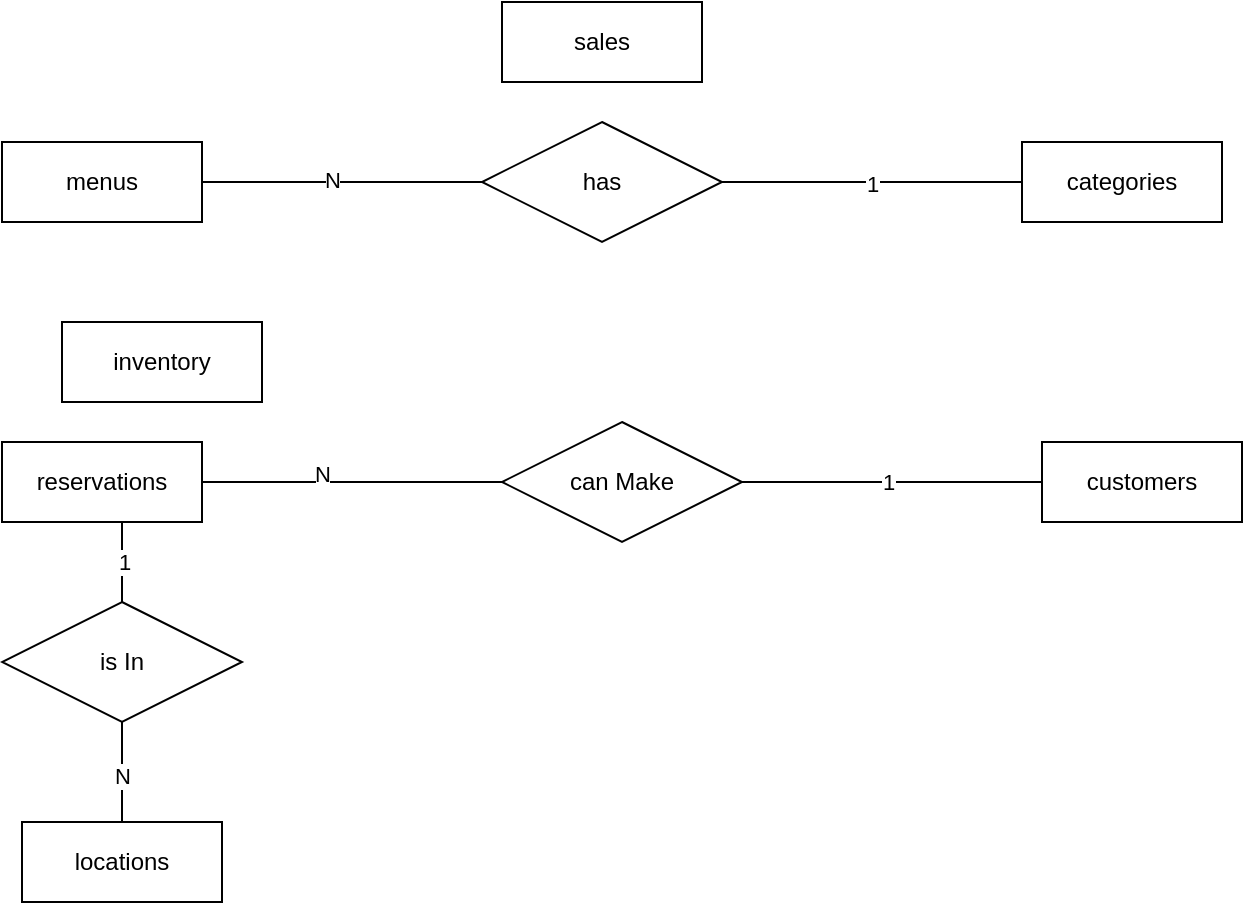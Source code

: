 <mxfile version="26.0.1">
  <diagram id="R2lEEEUBdFMjLlhIrx00" name="Page-1">
    <mxGraphModel dx="880" dy="434" grid="1" gridSize="10" guides="1" tooltips="1" connect="1" arrows="1" fold="1" page="1" pageScale="1" pageWidth="850" pageHeight="1100" math="0" shadow="0" extFonts="Permanent Marker^https://fonts.googleapis.com/css?family=Permanent+Marker">
      <root>
        <mxCell id="0" />
        <mxCell id="1" parent="0" />
        <mxCell id="JfqHCsNGFOt76OtEm6Lz-3" value="customers" style="whiteSpace=wrap;html=1;align=center;" vertex="1" parent="1">
          <mxGeometry x="560" y="290" width="100" height="40" as="geometry" />
        </mxCell>
        <mxCell id="JfqHCsNGFOt76OtEm6Lz-4" value="categories" style="whiteSpace=wrap;html=1;align=center;" vertex="1" parent="1">
          <mxGeometry x="550" y="140" width="100" height="40" as="geometry" />
        </mxCell>
        <mxCell id="JfqHCsNGFOt76OtEm6Lz-26" style="edgeStyle=orthogonalEdgeStyle;rounded=0;orthogonalLoop=1;jettySize=auto;html=1;exitX=0.5;exitY=0;exitDx=0;exitDy=0;endArrow=none;endFill=0;" edge="1" parent="1" source="JfqHCsNGFOt76OtEm6Lz-5" target="JfqHCsNGFOt76OtEm6Lz-24">
          <mxGeometry relative="1" as="geometry" />
        </mxCell>
        <mxCell id="JfqHCsNGFOt76OtEm6Lz-28" value="N" style="edgeLabel;html=1;align=center;verticalAlign=middle;resizable=0;points=[];" vertex="1" connectable="0" parent="JfqHCsNGFOt76OtEm6Lz-26">
          <mxGeometry x="-0.08" relative="1" as="geometry">
            <mxPoint as="offset" />
          </mxGeometry>
        </mxCell>
        <mxCell id="JfqHCsNGFOt76OtEm6Lz-5" value="locations" style="whiteSpace=wrap;html=1;align=center;" vertex="1" parent="1">
          <mxGeometry x="50" y="480" width="100" height="40" as="geometry" />
        </mxCell>
        <mxCell id="JfqHCsNGFOt76OtEm6Lz-6" value="inventory" style="whiteSpace=wrap;html=1;align=center;" vertex="1" parent="1">
          <mxGeometry x="70" y="230" width="100" height="40" as="geometry" />
        </mxCell>
        <mxCell id="JfqHCsNGFOt76OtEm6Lz-13" style="edgeStyle=orthogonalEdgeStyle;rounded=0;orthogonalLoop=1;jettySize=auto;html=1;exitX=1;exitY=0.5;exitDx=0;exitDy=0;entryX=0;entryY=0.5;entryDx=0;entryDy=0;endArrow=none;endFill=0;" edge="1" parent="1" source="JfqHCsNGFOt76OtEm6Lz-7" target="JfqHCsNGFOt76OtEm6Lz-10">
          <mxGeometry relative="1" as="geometry" />
        </mxCell>
        <mxCell id="JfqHCsNGFOt76OtEm6Lz-15" value="N" style="edgeLabel;html=1;align=center;verticalAlign=middle;resizable=0;points=[];" vertex="1" connectable="0" parent="JfqHCsNGFOt76OtEm6Lz-13">
          <mxGeometry x="-0.075" y="1" relative="1" as="geometry">
            <mxPoint as="offset" />
          </mxGeometry>
        </mxCell>
        <mxCell id="JfqHCsNGFOt76OtEm6Lz-7" value="menus" style="whiteSpace=wrap;html=1;align=center;" vertex="1" parent="1">
          <mxGeometry x="40" y="140" width="100" height="40" as="geometry" />
        </mxCell>
        <mxCell id="JfqHCsNGFOt76OtEm6Lz-19" style="edgeStyle=orthogonalEdgeStyle;rounded=0;orthogonalLoop=1;jettySize=auto;html=1;exitX=1;exitY=0.5;exitDx=0;exitDy=0;entryX=0;entryY=0.5;entryDx=0;entryDy=0;endArrow=none;endFill=0;" edge="1" parent="1" source="JfqHCsNGFOt76OtEm6Lz-8" target="JfqHCsNGFOt76OtEm6Lz-18">
          <mxGeometry relative="1" as="geometry" />
        </mxCell>
        <mxCell id="JfqHCsNGFOt76OtEm6Lz-22" value="N" style="edgeLabel;html=1;align=center;verticalAlign=middle;resizable=0;points=[];" vertex="1" connectable="0" parent="JfqHCsNGFOt76OtEm6Lz-19">
          <mxGeometry x="-0.2" y="4" relative="1" as="geometry">
            <mxPoint as="offset" />
          </mxGeometry>
        </mxCell>
        <mxCell id="JfqHCsNGFOt76OtEm6Lz-8" value="reservations" style="whiteSpace=wrap;html=1;align=center;" vertex="1" parent="1">
          <mxGeometry x="40" y="290" width="100" height="40" as="geometry" />
        </mxCell>
        <mxCell id="JfqHCsNGFOt76OtEm6Lz-9" value="sales" style="whiteSpace=wrap;html=1;align=center;" vertex="1" parent="1">
          <mxGeometry x="290" y="70" width="100" height="40" as="geometry" />
        </mxCell>
        <mxCell id="JfqHCsNGFOt76OtEm6Lz-14" style="edgeStyle=orthogonalEdgeStyle;rounded=0;orthogonalLoop=1;jettySize=auto;html=1;exitX=1;exitY=0.5;exitDx=0;exitDy=0;entryX=0;entryY=0.5;entryDx=0;entryDy=0;endArrow=none;endFill=0;" edge="1" parent="1" source="JfqHCsNGFOt76OtEm6Lz-10" target="JfqHCsNGFOt76OtEm6Lz-4">
          <mxGeometry relative="1" as="geometry" />
        </mxCell>
        <mxCell id="JfqHCsNGFOt76OtEm6Lz-16" value="1" style="edgeLabel;html=1;align=center;verticalAlign=middle;resizable=0;points=[];" vertex="1" connectable="0" parent="JfqHCsNGFOt76OtEm6Lz-14">
          <mxGeometry y="-1" relative="1" as="geometry">
            <mxPoint as="offset" />
          </mxGeometry>
        </mxCell>
        <mxCell id="JfqHCsNGFOt76OtEm6Lz-10" value="has" style="shape=rhombus;perimeter=rhombusPerimeter;whiteSpace=wrap;html=1;align=center;" vertex="1" parent="1">
          <mxGeometry x="280" y="130" width="120" height="60" as="geometry" />
        </mxCell>
        <mxCell id="JfqHCsNGFOt76OtEm6Lz-20" style="edgeStyle=orthogonalEdgeStyle;rounded=0;orthogonalLoop=1;jettySize=auto;html=1;exitX=1;exitY=0.5;exitDx=0;exitDy=0;entryX=0;entryY=0.5;entryDx=0;entryDy=0;endArrow=none;endFill=0;" edge="1" parent="1" source="JfqHCsNGFOt76OtEm6Lz-18" target="JfqHCsNGFOt76OtEm6Lz-3">
          <mxGeometry relative="1" as="geometry" />
        </mxCell>
        <mxCell id="JfqHCsNGFOt76OtEm6Lz-21" value="1" style="edgeLabel;html=1;align=center;verticalAlign=middle;resizable=0;points=[];" vertex="1" connectable="0" parent="JfqHCsNGFOt76OtEm6Lz-20">
          <mxGeometry x="-0.027" relative="1" as="geometry">
            <mxPoint as="offset" />
          </mxGeometry>
        </mxCell>
        <mxCell id="JfqHCsNGFOt76OtEm6Lz-18" value="can Make" style="shape=rhombus;perimeter=rhombusPerimeter;whiteSpace=wrap;html=1;align=center;" vertex="1" parent="1">
          <mxGeometry x="290" y="280" width="120" height="60" as="geometry" />
        </mxCell>
        <mxCell id="JfqHCsNGFOt76OtEm6Lz-24" value="is In" style="shape=rhombus;perimeter=rhombusPerimeter;whiteSpace=wrap;html=1;align=center;" vertex="1" parent="1">
          <mxGeometry x="40" y="370" width="120" height="60" as="geometry" />
        </mxCell>
        <mxCell id="JfqHCsNGFOt76OtEm6Lz-27" style="edgeStyle=orthogonalEdgeStyle;rounded=0;orthogonalLoop=1;jettySize=auto;html=1;exitX=0.5;exitY=0;exitDx=0;exitDy=0;entryX=0.6;entryY=1;entryDx=0;entryDy=0;entryPerimeter=0;endArrow=none;endFill=0;" edge="1" parent="1" source="JfqHCsNGFOt76OtEm6Lz-24" target="JfqHCsNGFOt76OtEm6Lz-8">
          <mxGeometry relative="1" as="geometry" />
        </mxCell>
        <mxCell id="JfqHCsNGFOt76OtEm6Lz-29" value="1" style="edgeLabel;html=1;align=center;verticalAlign=middle;resizable=0;points=[];" vertex="1" connectable="0" parent="JfqHCsNGFOt76OtEm6Lz-27">
          <mxGeometry y="-1" relative="1" as="geometry">
            <mxPoint as="offset" />
          </mxGeometry>
        </mxCell>
      </root>
    </mxGraphModel>
  </diagram>
</mxfile>
